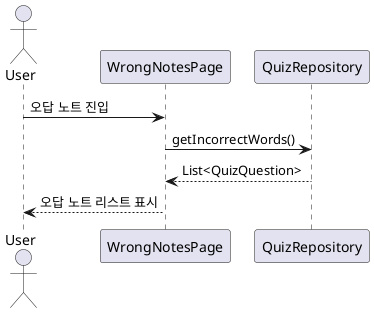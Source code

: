 @startuml
actor User

participant "WrongNotesPage" as Notes
participant "QuizRepository" as Repo

User -> Notes: 오답 노트 진입
Notes -> Repo: getIncorrectWords()
Repo --> Notes: List<QuizQuestion>
Notes --> User: 오답 노트 리스트 표시

@enduml
